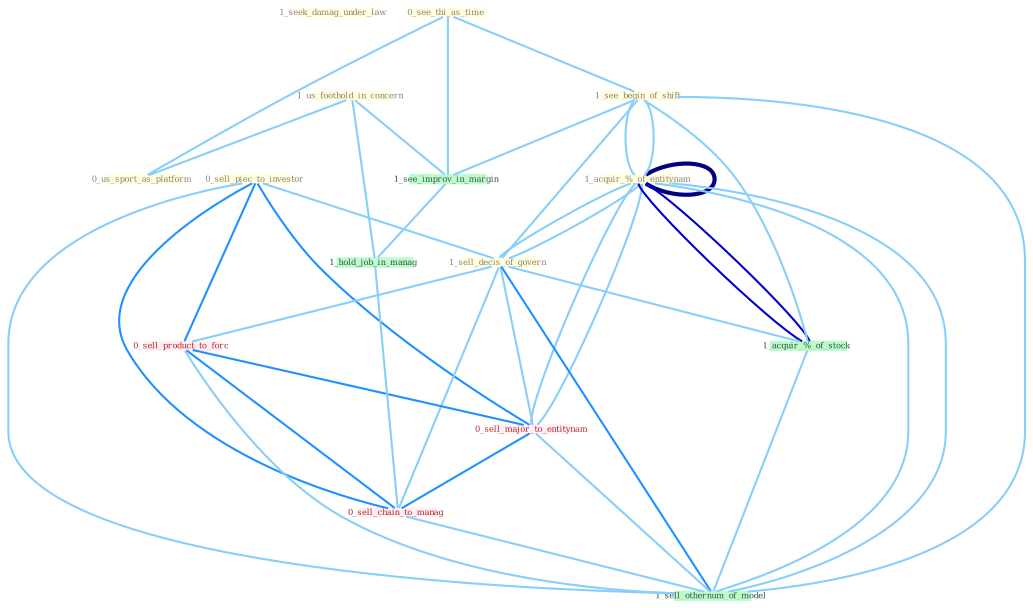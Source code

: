 Graph G{ 
    node
    [shape=polygon,style=filled,width=.5,height=.06,color="#BDFCC9",fixedsize=true,fontsize=4,
    fontcolor="#2f4f4f"];
    {node
    [color="#ffffe0", fontcolor="#8b7d6b"] "1_seek_damag_under_law " "0_see_thi_as_time " "1_us_foothold_in_concern " "0_sell_piec_to_investor " "1_acquir_%_of_entitynam " "1_see_begin_of_shift " "1_acquir_%_of_entitynam " "0_us_sport_as_platform " "1_sell_decis_of_govern "}
{node [color="#fff0f5", fontcolor="#b22222"] "0_sell_product_to_forc " "0_sell_major_to_entitynam " "0_sell_chain_to_manag "}
edge [color="#B0E2FF"];

	"0_see_thi_as_time " -- "1_see_begin_of_shift " [w="1", color="#87cefa" ];
	"0_see_thi_as_time " -- "0_us_sport_as_platform " [w="1", color="#87cefa" ];
	"0_see_thi_as_time " -- "1_see_improv_in_margin " [w="1", color="#87cefa" ];
	"1_us_foothold_in_concern " -- "0_us_sport_as_platform " [w="1", color="#87cefa" ];
	"1_us_foothold_in_concern " -- "1_see_improv_in_margin " [w="1", color="#87cefa" ];
	"1_us_foothold_in_concern " -- "1_hold_job_in_manag " [w="1", color="#87cefa" ];
	"0_sell_piec_to_investor " -- "1_sell_decis_of_govern " [w="1", color="#87cefa" ];
	"0_sell_piec_to_investor " -- "0_sell_product_to_forc " [w="2", color="#1e90ff" , len=0.8];
	"0_sell_piec_to_investor " -- "0_sell_major_to_entitynam " [w="2", color="#1e90ff" , len=0.8];
	"0_sell_piec_to_investor " -- "0_sell_chain_to_manag " [w="2", color="#1e90ff" , len=0.8];
	"0_sell_piec_to_investor " -- "1_sell_othernum_of_model " [w="1", color="#87cefa" ];
	"1_acquir_%_of_entitynam " -- "1_see_begin_of_shift " [w="1", color="#87cefa" ];
	"1_acquir_%_of_entitynam " -- "1_acquir_%_of_entitynam " [w="4", style=bold, color="#000080", len=0.4];
	"1_acquir_%_of_entitynam " -- "1_sell_decis_of_govern " [w="1", color="#87cefa" ];
	"1_acquir_%_of_entitynam " -- "1_acquir_%_of_stock " [w="3", color="#0000cd" , len=0.6];
	"1_acquir_%_of_entitynam " -- "0_sell_major_to_entitynam " [w="1", color="#87cefa" ];
	"1_acquir_%_of_entitynam " -- "1_sell_othernum_of_model " [w="1", color="#87cefa" ];
	"1_see_begin_of_shift " -- "1_acquir_%_of_entitynam " [w="1", color="#87cefa" ];
	"1_see_begin_of_shift " -- "1_sell_decis_of_govern " [w="1", color="#87cefa" ];
	"1_see_begin_of_shift " -- "1_see_improv_in_margin " [w="1", color="#87cefa" ];
	"1_see_begin_of_shift " -- "1_acquir_%_of_stock " [w="1", color="#87cefa" ];
	"1_see_begin_of_shift " -- "1_sell_othernum_of_model " [w="1", color="#87cefa" ];
	"1_acquir_%_of_entitynam " -- "1_sell_decis_of_govern " [w="1", color="#87cefa" ];
	"1_acquir_%_of_entitynam " -- "1_acquir_%_of_stock " [w="3", color="#0000cd" , len=0.6];
	"1_acquir_%_of_entitynam " -- "0_sell_major_to_entitynam " [w="1", color="#87cefa" ];
	"1_acquir_%_of_entitynam " -- "1_sell_othernum_of_model " [w="1", color="#87cefa" ];
	"1_sell_decis_of_govern " -- "1_acquir_%_of_stock " [w="1", color="#87cefa" ];
	"1_sell_decis_of_govern " -- "0_sell_product_to_forc " [w="1", color="#87cefa" ];
	"1_sell_decis_of_govern " -- "0_sell_major_to_entitynam " [w="1", color="#87cefa" ];
	"1_sell_decis_of_govern " -- "0_sell_chain_to_manag " [w="1", color="#87cefa" ];
	"1_sell_decis_of_govern " -- "1_sell_othernum_of_model " [w="2", color="#1e90ff" , len=0.8];
	"1_see_improv_in_margin " -- "1_hold_job_in_manag " [w="1", color="#87cefa" ];
	"1_acquir_%_of_stock " -- "1_sell_othernum_of_model " [w="1", color="#87cefa" ];
	"1_hold_job_in_manag " -- "0_sell_chain_to_manag " [w="1", color="#87cefa" ];
	"0_sell_product_to_forc " -- "0_sell_major_to_entitynam " [w="2", color="#1e90ff" , len=0.8];
	"0_sell_product_to_forc " -- "0_sell_chain_to_manag " [w="2", color="#1e90ff" , len=0.8];
	"0_sell_product_to_forc " -- "1_sell_othernum_of_model " [w="1", color="#87cefa" ];
	"0_sell_major_to_entitynam " -- "0_sell_chain_to_manag " [w="2", color="#1e90ff" , len=0.8];
	"0_sell_major_to_entitynam " -- "1_sell_othernum_of_model " [w="1", color="#87cefa" ];
	"0_sell_chain_to_manag " -- "1_sell_othernum_of_model " [w="1", color="#87cefa" ];
}
